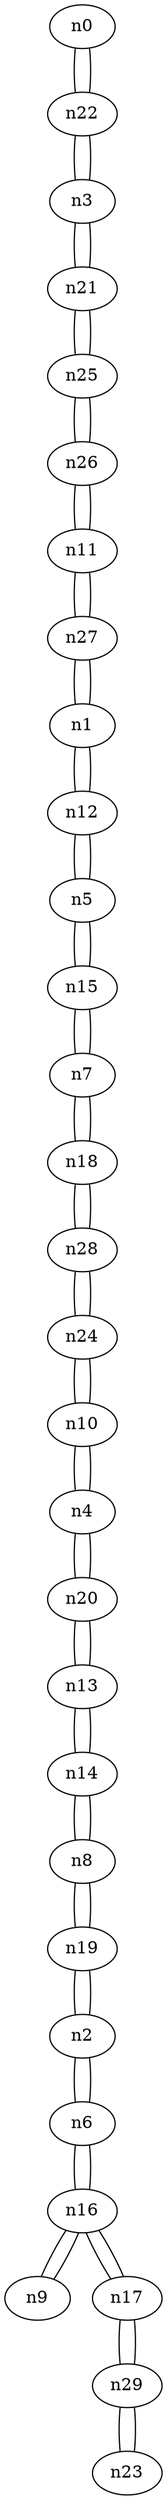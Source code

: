 graph {
n0;
n1;
n2;
n3;
n4;
n5;
n6;
n7;
n8;
n9;
n10;
n11;
n12;
n13;
n14;
n15;
n16;
n17;
n18;
n19;
n20;
n21;
n22;
n23;
n24;
n25;
n26;
n27;
n28;
n29;
n0 -- n22;
n1 -- n27;
n1 -- n12;
n2 -- n19;
n2 -- n6;
n3 -- n22;
n3 -- n21;
n4 -- n10;
n4 -- n20;
n5 -- n15;
n5 -- n12;
n6 -- n16;
n6 -- n2;
n7 -- n15;
n7 -- n18;
n8 -- n14;
n8 -- n19;
n9 -- n16;
n10 -- n24;
n10 -- n4;
n11 -- n26;
n11 -- n27;
n12 -- n1;
n12 -- n5;
n13 -- n14;
n13 -- n20;
n14 -- n8;
n14 -- n13;
n15 -- n7;
n15 -- n5;
n16 -- n9;
n16 -- n17;
n16 -- n6;
n17 -- n16;
n17 -- n29;
n18 -- n28;
n18 -- n7;
n19 -- n8;
n19 -- n2;
n20 -- n4;
n20 -- n13;
n21 -- n3;
n21 -- n25;
n22 -- n0;
n22 -- n3;
n23 -- n29;
n24 -- n28;
n24 -- n10;
n25 -- n26;
n25 -- n21;
n26 -- n11;
n26 -- n25;
n27 -- n11;
n27 -- n1;
n28 -- n24;
n28 -- n18;
n29 -- n17;
n29 -- n23;
}
